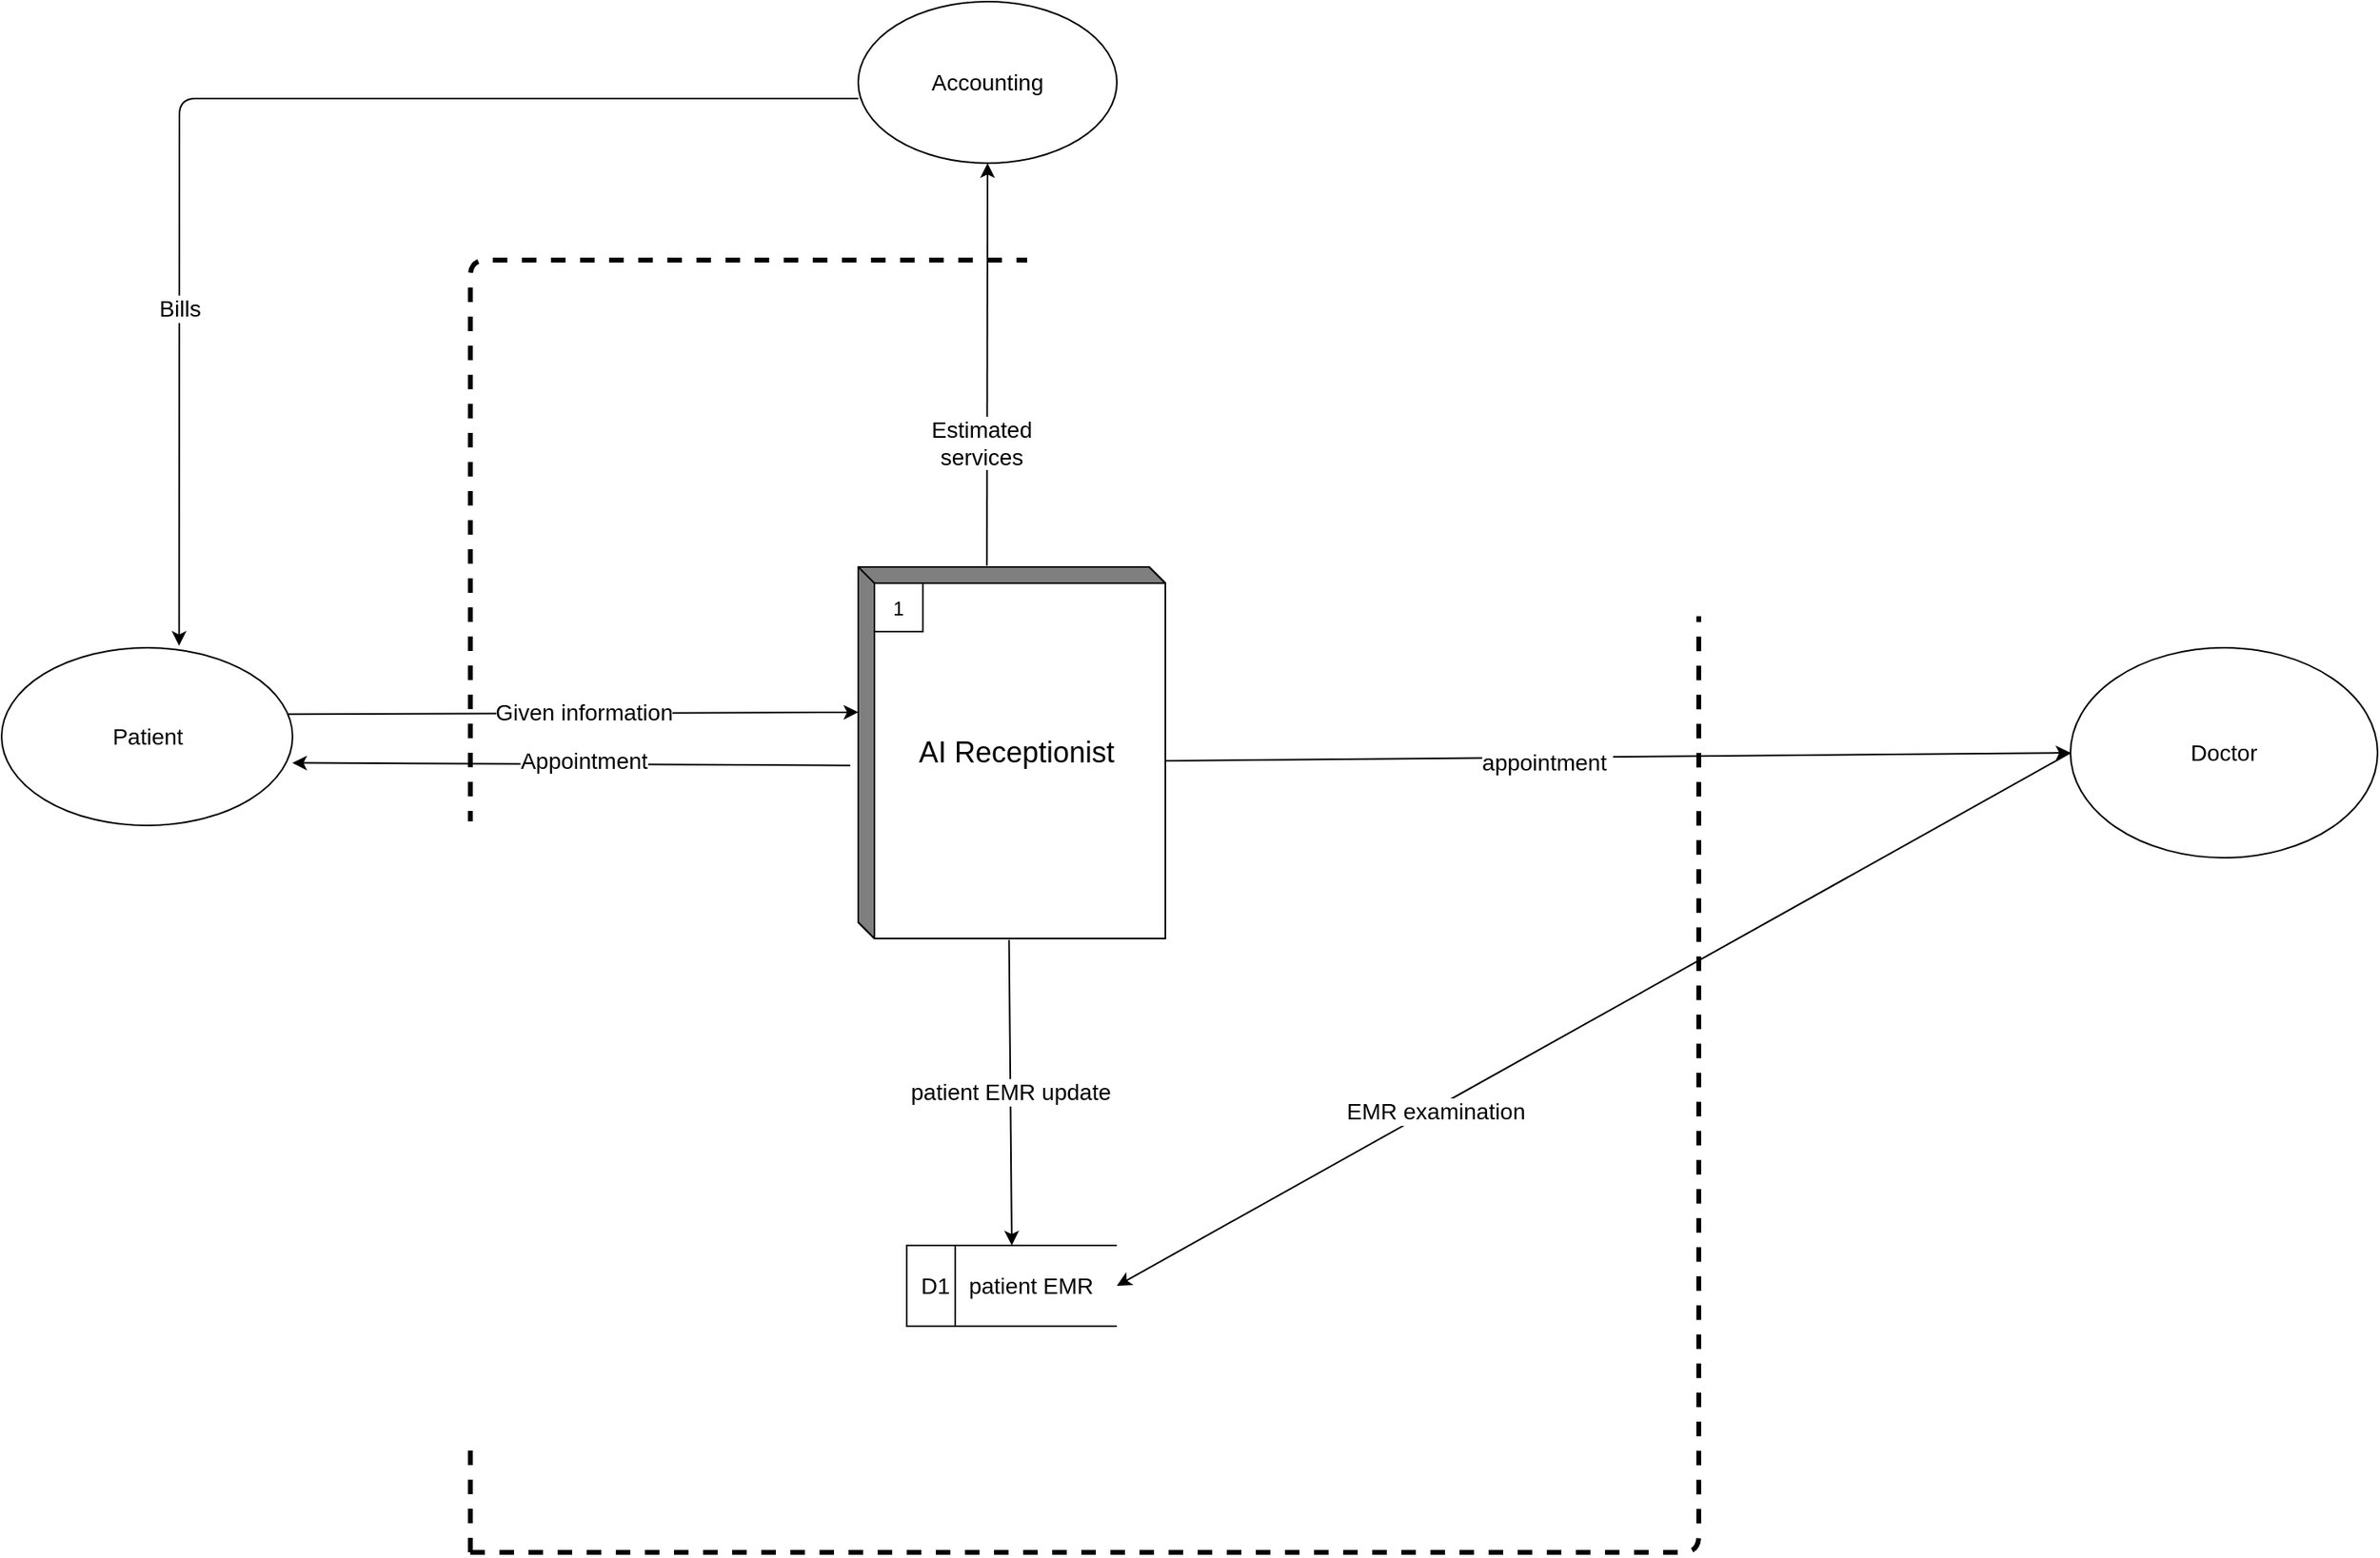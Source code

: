 <mxfile>
    <diagram id="4LLV1n6aGSC9oaOVMS1J" name="Page-1">
        <mxGraphModel dx="466" dy="225" grid="1" gridSize="10" guides="1" tooltips="1" connect="1" arrows="1" fold="1" page="1" pageScale="1" pageWidth="1654" pageHeight="1169" math="0" shadow="0">
            <root>
                <mxCell id="0"/>
                <mxCell id="1" parent="0"/>
                <mxCell id="8" value="Given information" style="edgeStyle=none;html=1;exitX=0.981;exitY=0.374;exitDx=0;exitDy=0;entryX=0;entryY=0.391;entryDx=0;entryDy=0;entryPerimeter=0;strokeWidth=1;fontSize=14;exitPerimeter=0;" parent="1" source="2" target="6" edge="1">
                    <mxGeometry x="0.038" y="1" relative="1" as="geometry">
                        <mxPoint as="offset"/>
                    </mxGeometry>
                </mxCell>
                <mxCell id="36" value="Bills" style="edgeStyle=none;html=1;entryX=0.61;entryY=-0.011;entryDx=0;entryDy=0;strokeWidth=1;fontSize=14;entryPerimeter=0;exitX=0;exitY=0.6;exitDx=0;exitDy=0;exitPerimeter=0;" parent="1" source="31" target="2" edge="1">
                    <mxGeometry x="0.45" relative="1" as="geometry">
                        <Array as="points">
                            <mxPoint x="180" y="140"/>
                        </Array>
                        <mxPoint x="440" y="300" as="sourcePoint"/>
                        <mxPoint as="offset"/>
                    </mxGeometry>
                </mxCell>
                <mxCell id="2" value="&lt;font style=&quot;font-size: 14px;&quot;&gt;Patient&lt;/font&gt;" style="shape=ellipse;html=1;dashed=0;whitespace=wrap;perimeter=ellipsePerimeter;rounded=0;strokeColor=default;fillColor=default;gradientColor=none;" parent="1" vertex="1">
                    <mxGeometry x="70" y="480" width="180" height="110" as="geometry"/>
                </mxCell>
                <mxCell id="26" style="edgeStyle=none;html=1;exitX=0;exitY=0;exitDx=190;exitDy=120;exitPerimeter=0;entryX=0;entryY=0.5;entryDx=0;entryDy=0;strokeWidth=1;fontSize=14;" parent="1" source="6" target="25" edge="1">
                    <mxGeometry relative="1" as="geometry">
                        <Array as="points"/>
                        <mxPoint x="770" y="720" as="sourcePoint"/>
                        <mxPoint x="1231.78" y="485.23" as="targetPoint"/>
                    </mxGeometry>
                </mxCell>
                <mxCell id="27" value="appointment&amp;nbsp;" style="edgeLabel;html=1;align=center;verticalAlign=middle;resizable=0;points=[];fontSize=14;" parent="26" vertex="1" connectable="0">
                    <mxGeometry x="-0.18" relative="1" as="geometry">
                        <mxPoint x="6" y="3" as="offset"/>
                    </mxGeometry>
                </mxCell>
                <mxCell id="14" value="patient EMR update" style="edgeStyle=none;html=1;entryX=0.5;entryY=0;entryDx=0;entryDy=0;strokeWidth=1;fontSize=14;exitX=0.491;exitY=1.004;exitDx=0;exitDy=0;exitPerimeter=0;" parent="1" source="6" target="13" edge="1">
                    <mxGeometry relative="1" as="geometry">
                        <mxPoint x="710" y="600" as="sourcePoint"/>
                    </mxGeometry>
                </mxCell>
                <mxCell id="32" value="Estimated&lt;br&gt;services" style="edgeStyle=none;html=1;entryX=0.5;entryY=1;entryDx=0;entryDy=0;strokeWidth=1;fontSize=14;exitX=0.419;exitY=-0.004;exitDx=0;exitDy=0;exitPerimeter=0;" parent="1" source="6" target="31" edge="1">
                    <mxGeometry x="-0.383" y="4" relative="1" as="geometry">
                        <mxPoint x="570" y="480" as="sourcePoint"/>
                        <mxPoint y="1" as="offset"/>
                    </mxGeometry>
                </mxCell>
                <mxCell id="50" style="edgeStyle=none;html=1;entryX=0.999;entryY=0.648;entryDx=0;entryDy=0;entryPerimeter=0;exitX=-0.026;exitY=0.534;exitDx=0;exitDy=0;exitPerimeter=0;" parent="1" source="6" target="2" edge="1">
                    <mxGeometry relative="1" as="geometry">
                        <mxPoint x="640" y="550" as="sourcePoint"/>
                        <mxPoint x="380" y="560" as="targetPoint"/>
                    </mxGeometry>
                </mxCell>
                <mxCell id="52" value="&lt;font style=&quot;font-size: 14px;&quot;&gt;Appointment&lt;/font&gt;" style="edgeLabel;html=1;align=center;verticalAlign=middle;resizable=0;points=[];" parent="50" vertex="1" connectable="0">
                    <mxGeometry x="0.304" y="2" relative="1" as="geometry">
                        <mxPoint x="60" y="-4" as="offset"/>
                    </mxGeometry>
                </mxCell>
                <mxCell id="6" value="&lt;font style=&quot;font-size: 18px;&quot;&gt;&amp;nbsp;AI Receptionist&lt;/font&gt;" style="html=1;dashed=0;whitespace=wrap;shape=mxgraph.dfd.externalEntity" parent="1" vertex="1">
                    <mxGeometry x="600" y="430" width="190" height="230" as="geometry"/>
                </mxCell>
                <mxCell id="7" value="1" style="autosize=1;part=1;resizable=0;strokeColor=inherit;fillColor=inherit;gradientColor=inherit;" parent="6" vertex="1">
                    <mxGeometry width="30" height="30" relative="1" as="geometry">
                        <mxPoint x="10" y="10" as="offset"/>
                    </mxGeometry>
                </mxCell>
                <mxCell id="13" value="&amp;nbsp;D1&amp;nbsp; &amp;nbsp;patient EMR" style="html=1;dashed=0;whitespace=wrap;shape=mxgraph.dfd.dataStoreID;align=left;spacingLeft=3;points=[[0,0],[0.5,0],[1,0],[0,0.5],[1,0.5],[0,1],[0.5,1],[1,1]];fontSize=14;" parent="1" vertex="1">
                    <mxGeometry x="630" y="850" width="130" height="50" as="geometry"/>
                </mxCell>
                <mxCell id="29" style="edgeStyle=none;html=1;exitX=0;exitY=0.5;exitDx=0;exitDy=0;entryX=1;entryY=0.5;entryDx=0;entryDy=0;strokeWidth=1;fontSize=14;" parent="1" source="25" target="13" edge="1">
                    <mxGeometry relative="1" as="geometry"/>
                </mxCell>
                <mxCell id="30" value="EMR examination" style="edgeLabel;html=1;align=center;verticalAlign=middle;resizable=0;points=[];fontSize=14;" parent="29" vertex="1" connectable="0">
                    <mxGeometry x="0.336" y="1" relative="1" as="geometry">
                        <mxPoint as="offset"/>
                    </mxGeometry>
                </mxCell>
                <mxCell id="25" value="Doctor" style="ellipse;whiteSpace=wrap;html=1;fontSize=14;" parent="1" vertex="1">
                    <mxGeometry x="1350" y="480" width="190" height="130" as="geometry"/>
                </mxCell>
                <mxCell id="31" value="Accounting" style="ellipse;whiteSpace=wrap;html=1;fontSize=14;" parent="1" vertex="1">
                    <mxGeometry x="600" y="80" width="160" height="100" as="geometry"/>
                </mxCell>
                <mxCell id="46" value="" style="endArrow=none;dashed=1;html=1;strokeWidth=3;" parent="1" edge="1">
                    <mxGeometry width="50" height="50" relative="1" as="geometry">
                        <mxPoint x="360" y="1040" as="sourcePoint"/>
                        <mxPoint x="1120" y="240" as="targetPoint"/>
                        <Array as="points">
                            <mxPoint x="360" y="240"/>
                        </Array>
                    </mxGeometry>
                </mxCell>
                <mxCell id="49" value="" style="endArrow=none;dashed=1;html=1;strokeWidth=3;" parent="1" edge="1">
                    <mxGeometry width="50" height="50" relative="1" as="geometry">
                        <mxPoint x="360" y="1040" as="sourcePoint"/>
                        <mxPoint x="1120" y="240" as="targetPoint"/>
                        <Array as="points">
                            <mxPoint x="1120" y="1040"/>
                        </Array>
                    </mxGeometry>
                </mxCell>
            </root>
        </mxGraphModel>
    </diagram>
</mxfile>
